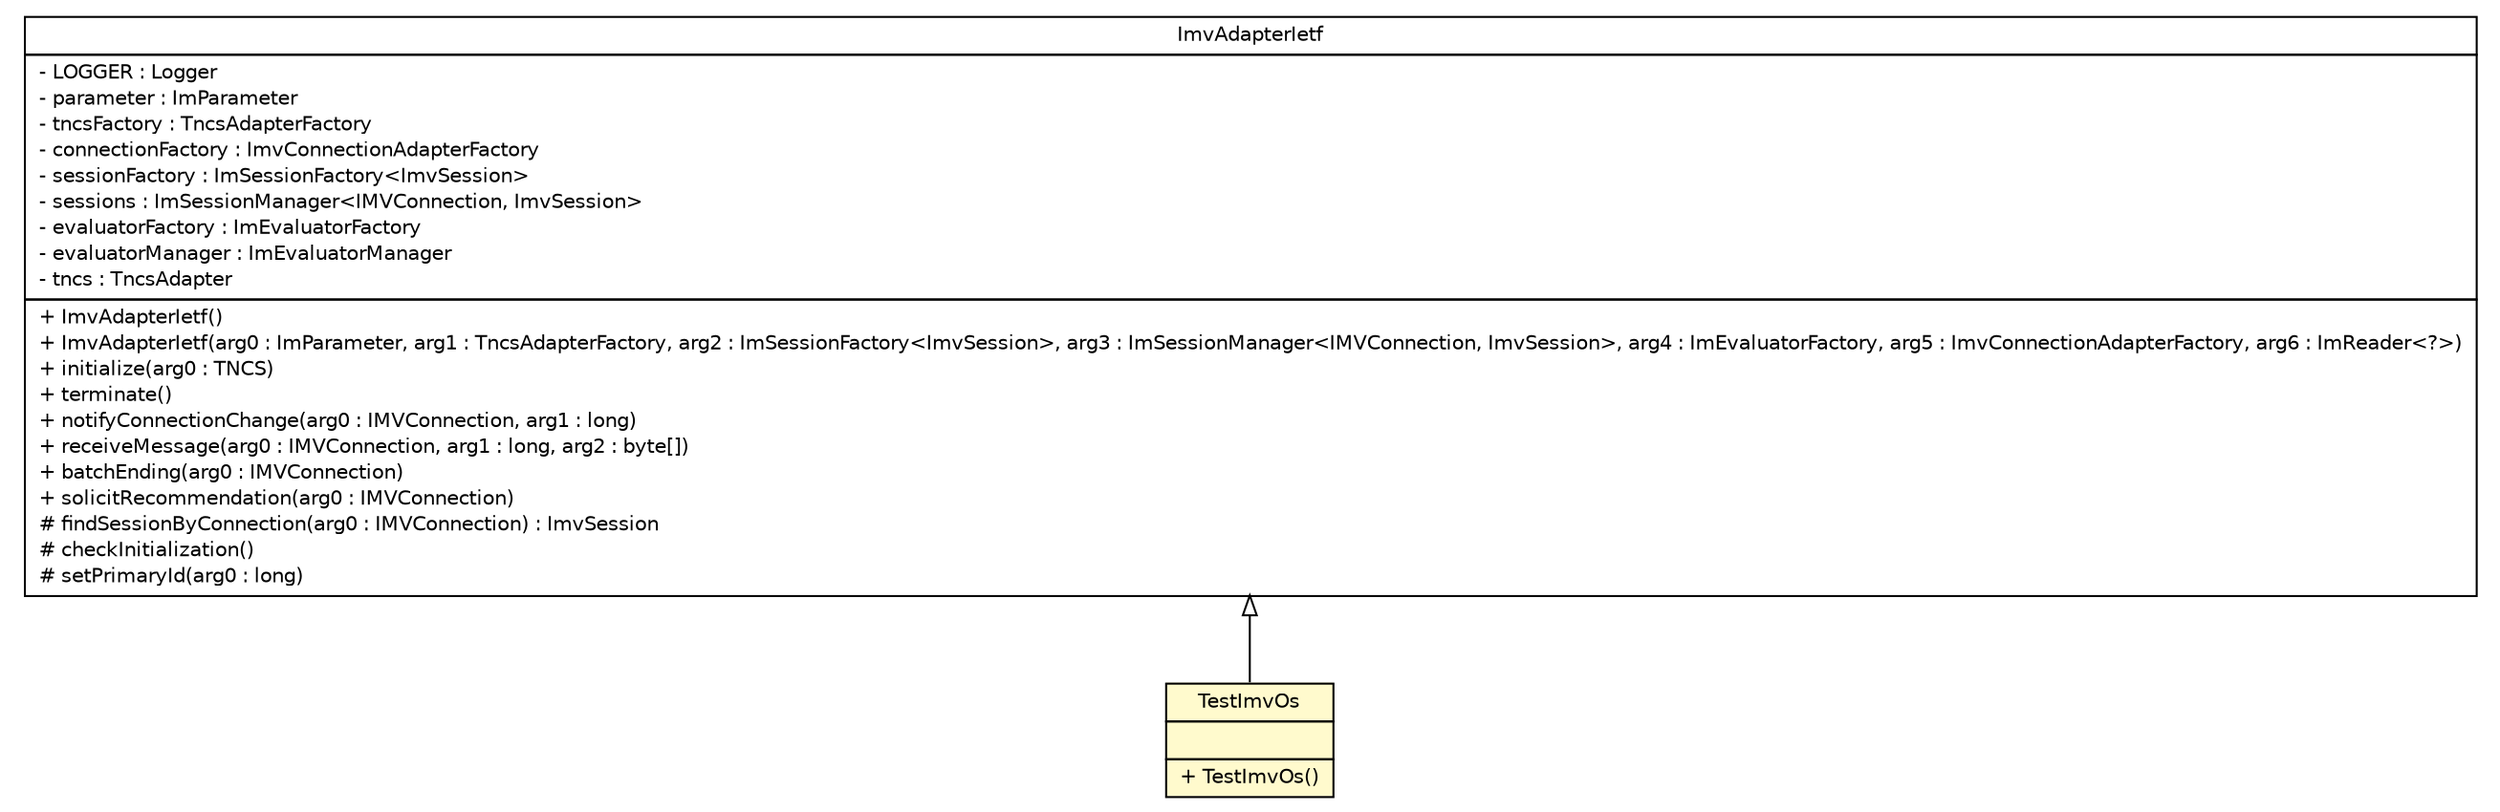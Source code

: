 #!/usr/local/bin/dot
#
# Class diagram 
# Generated by UMLGraph version R5_6 (http://www.umlgraph.org/)
#

digraph G {
	edge [fontname="Helvetica",fontsize=10,labelfontname="Helvetica",labelfontsize=10];
	node [fontname="Helvetica",fontsize=10,shape=plaintext];
	nodesep=0.25;
	ranksep=0.5;
	// de.hsbremen.tc.tnc.examples.naa.TestImvOs
	c26 [label=<<table title="de.hsbremen.tc.tnc.examples.naa.TestImvOs" border="0" cellborder="1" cellspacing="0" cellpadding="2" port="p" bgcolor="lemonChiffon" href="./TestImvOs.html">
		<tr><td><table border="0" cellspacing="0" cellpadding="1">
<tr><td align="center" balign="center"> TestImvOs </td></tr>
		</table></td></tr>
		<tr><td><table border="0" cellspacing="0" cellpadding="1">
<tr><td align="left" balign="left">  </td></tr>
		</table></td></tr>
		<tr><td><table border="0" cellspacing="0" cellpadding="1">
<tr><td align="left" balign="left"> + TestImvOs() </td></tr>
		</table></td></tr>
		</table>>, URL="./TestImvOs.html", fontname="Helvetica", fontcolor="black", fontsize=10.0];
	//de.hsbremen.tc.tnc.examples.naa.TestImvOs extends de.hsbremen.tc.tnc.im.adapter.imv.ImvAdapterIetf
	c29:p -> c26:p [dir=back,arrowtail=empty];
	// de.hsbremen.tc.tnc.im.adapter.imv.ImvAdapterIetf
	c29 [label=<<table title="de.hsbremen.tc.tnc.im.adapter.imv.ImvAdapterIetf" border="0" cellborder="1" cellspacing="0" cellpadding="2" port="p" href="http://java.sun.com/j2se/1.4.2/docs/api/de/hsbremen/tc/tnc/im/adapter/imv/ImvAdapterIetf.html">
		<tr><td><table border="0" cellspacing="0" cellpadding="1">
<tr><td align="center" balign="center"> ImvAdapterIetf </td></tr>
		</table></td></tr>
		<tr><td><table border="0" cellspacing="0" cellpadding="1">
<tr><td align="left" balign="left"> - LOGGER : Logger </td></tr>
<tr><td align="left" balign="left"> - parameter : ImParameter </td></tr>
<tr><td align="left" balign="left"> - tncsFactory : TncsAdapterFactory </td></tr>
<tr><td align="left" balign="left"> - connectionFactory : ImvConnectionAdapterFactory </td></tr>
<tr><td align="left" balign="left"> - sessionFactory : ImSessionFactory&lt;ImvSession&gt; </td></tr>
<tr><td align="left" balign="left"> - sessions : ImSessionManager&lt;IMVConnection, ImvSession&gt; </td></tr>
<tr><td align="left" balign="left"> - evaluatorFactory : ImEvaluatorFactory </td></tr>
<tr><td align="left" balign="left"> - evaluatorManager : ImEvaluatorManager </td></tr>
<tr><td align="left" balign="left"> - tncs : TncsAdapter </td></tr>
		</table></td></tr>
		<tr><td><table border="0" cellspacing="0" cellpadding="1">
<tr><td align="left" balign="left"> + ImvAdapterIetf() </td></tr>
<tr><td align="left" balign="left"> + ImvAdapterIetf(arg0 : ImParameter, arg1 : TncsAdapterFactory, arg2 : ImSessionFactory&lt;ImvSession&gt;, arg3 : ImSessionManager&lt;IMVConnection, ImvSession&gt;, arg4 : ImEvaluatorFactory, arg5 : ImvConnectionAdapterFactory, arg6 : ImReader&lt;?&gt;) </td></tr>
<tr><td align="left" balign="left"> + initialize(arg0 : TNCS) </td></tr>
<tr><td align="left" balign="left"> + terminate() </td></tr>
<tr><td align="left" balign="left"> + notifyConnectionChange(arg0 : IMVConnection, arg1 : long) </td></tr>
<tr><td align="left" balign="left"> + receiveMessage(arg0 : IMVConnection, arg1 : long, arg2 : byte[]) </td></tr>
<tr><td align="left" balign="left"> + batchEnding(arg0 : IMVConnection) </td></tr>
<tr><td align="left" balign="left"> + solicitRecommendation(arg0 : IMVConnection) </td></tr>
<tr><td align="left" balign="left"> # findSessionByConnection(arg0 : IMVConnection) : ImvSession </td></tr>
<tr><td align="left" balign="left"> # checkInitialization() </td></tr>
<tr><td align="left" balign="left"> # setPrimaryId(arg0 : long) </td></tr>
		</table></td></tr>
		</table>>, URL="http://java.sun.com/j2se/1.4.2/docs/api/de/hsbremen/tc/tnc/im/adapter/imv/ImvAdapterIetf.html", fontname="Helvetica", fontcolor="black", fontsize=10.0];
}

